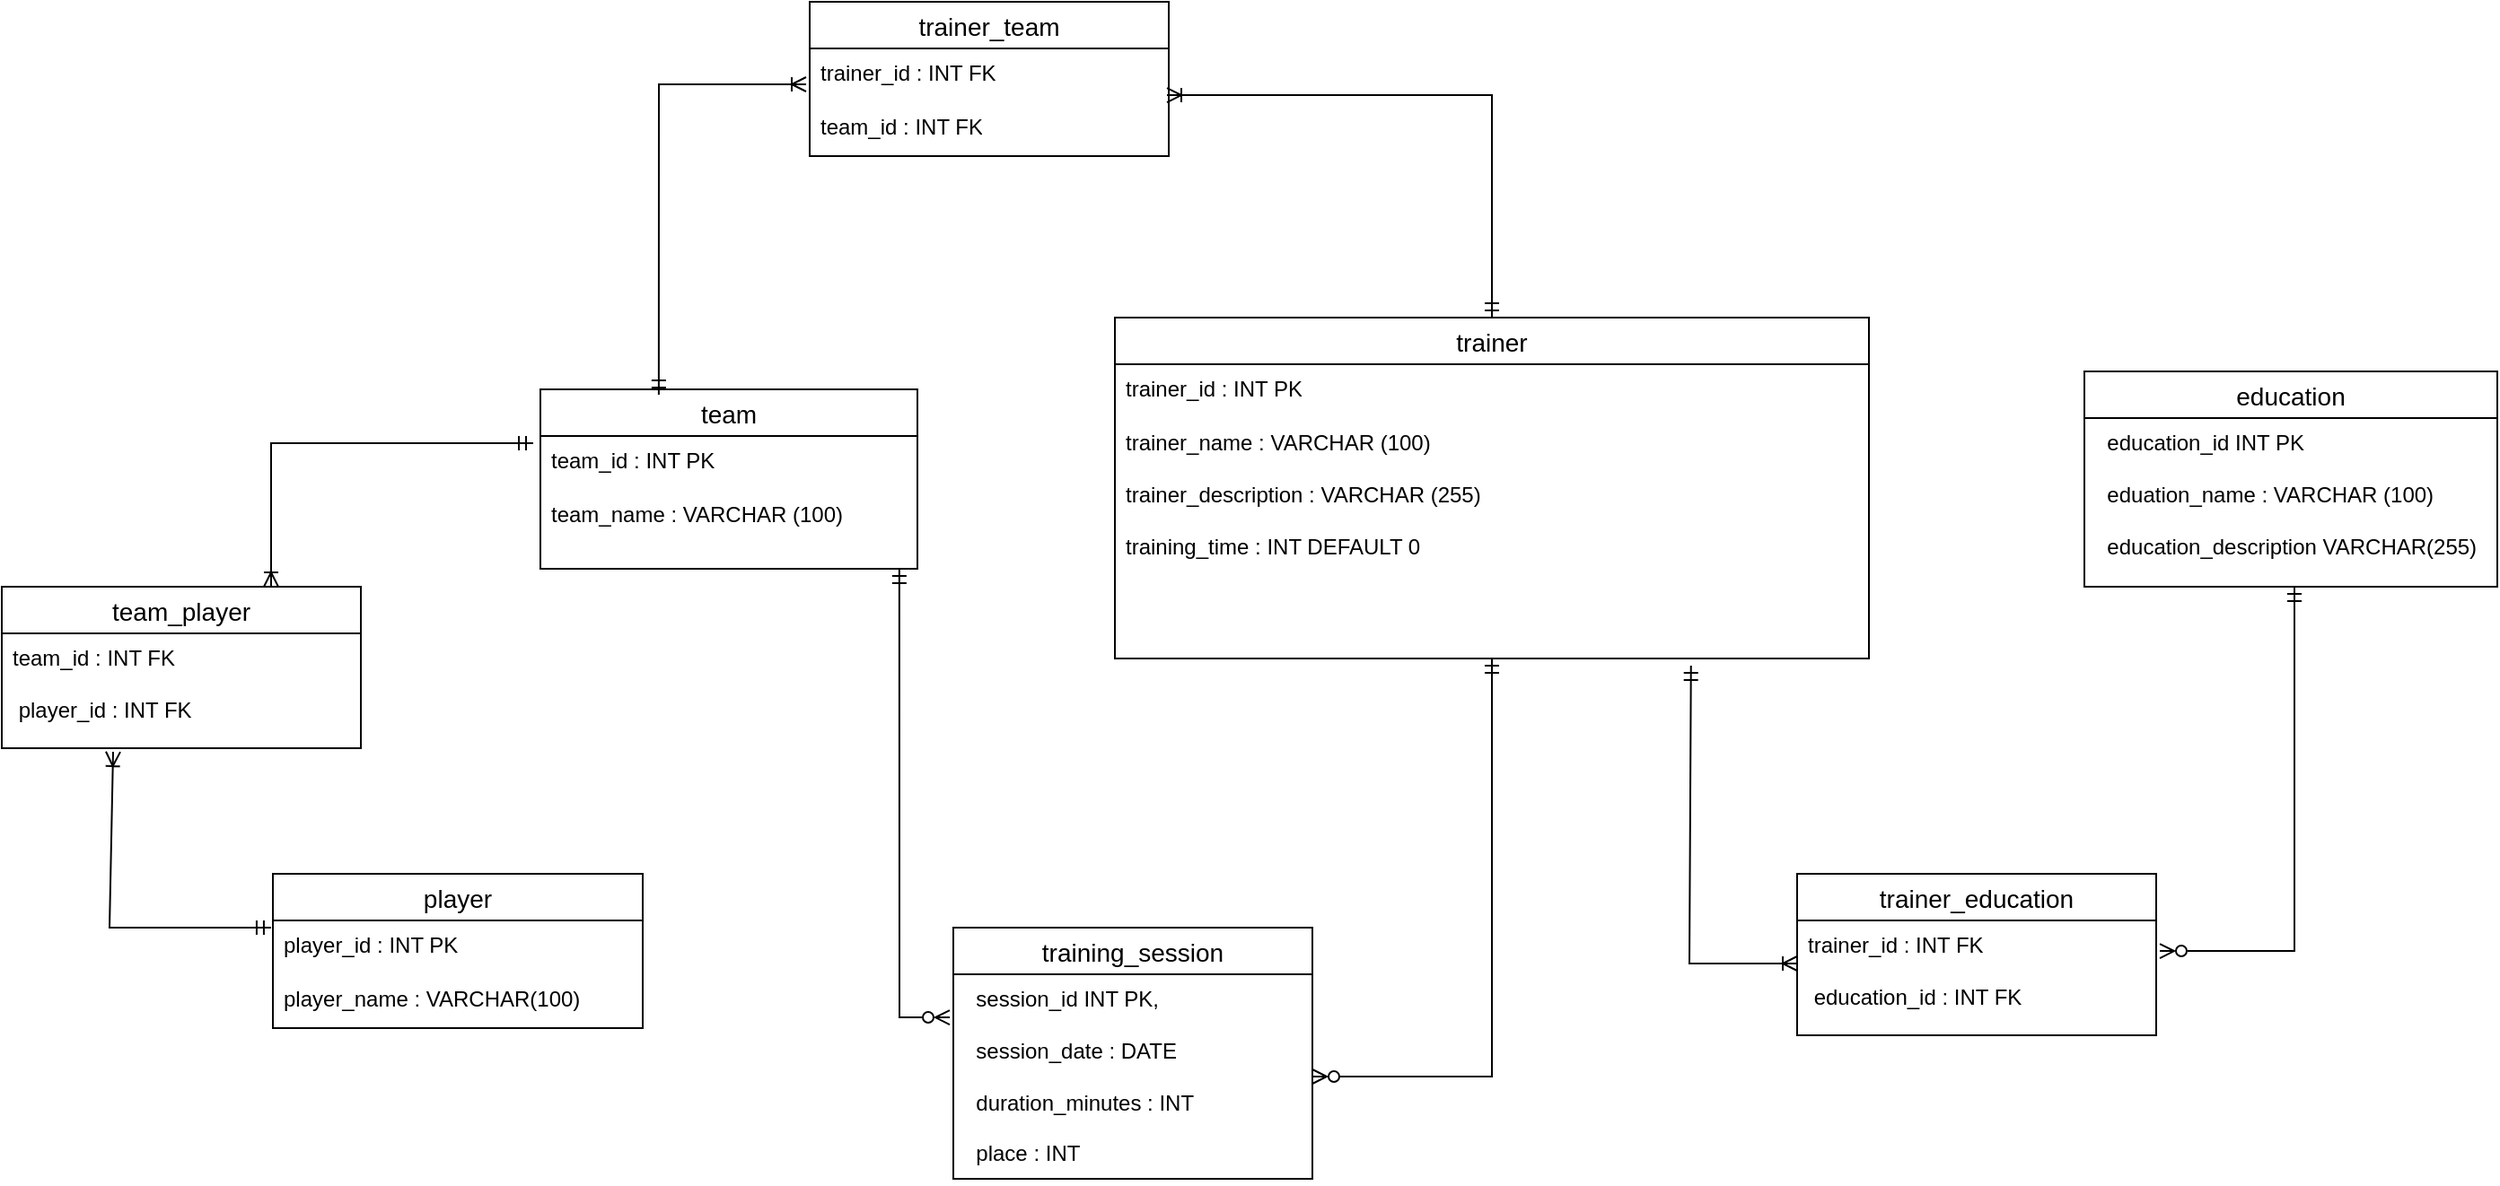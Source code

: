 <mxfile version="27.0.9">
  <diagram name="Page-1" id="3Fqf-u7qn7hlBDjQr0v7">
    <mxGraphModel dx="1412" dy="1996" grid="1" gridSize="10" guides="1" tooltips="1" connect="1" arrows="1" fold="1" page="1" pageScale="1" pageWidth="827" pageHeight="1169" math="0" shadow="0">
      <root>
        <mxCell id="0" />
        <mxCell id="1" parent="0" />
        <mxCell id="g0lhCiEMkt3a0PhIMLpb-1" value="team" style="swimlane;fontStyle=0;childLayout=stackLayout;horizontal=1;startSize=26;horizontalStack=0;resizeParent=1;resizeParentMax=0;resizeLast=0;collapsible=1;marginBottom=0;align=center;fontSize=14;" parent="1" vertex="1">
          <mxGeometry x="460" y="130" width="210" height="100" as="geometry" />
        </mxCell>
        <mxCell id="g0lhCiEMkt3a0PhIMLpb-2" value="team_id : INT PK" style="text;strokeColor=none;fillColor=none;spacingLeft=4;spacingRight=4;overflow=hidden;rotatable=0;points=[[0,0.5],[1,0.5]];portConstraint=eastwest;fontSize=12;whiteSpace=wrap;html=1;" parent="g0lhCiEMkt3a0PhIMLpb-1" vertex="1">
          <mxGeometry y="26" width="210" height="30" as="geometry" />
        </mxCell>
        <mxCell id="g0lhCiEMkt3a0PhIMLpb-3" value="team_name : VARCHAR (100)" style="text;strokeColor=none;fillColor=none;spacingLeft=4;spacingRight=4;overflow=hidden;rotatable=0;points=[[0,0.5],[1,0.5]];portConstraint=eastwest;fontSize=12;whiteSpace=wrap;html=1;" parent="g0lhCiEMkt3a0PhIMLpb-1" vertex="1">
          <mxGeometry y="56" width="210" height="44" as="geometry" />
        </mxCell>
        <mxCell id="g0lhCiEMkt3a0PhIMLpb-5" value="trainer" style="swimlane;fontStyle=0;childLayout=stackLayout;horizontal=1;startSize=26;horizontalStack=0;resizeParent=1;resizeParentMax=0;resizeLast=0;collapsible=1;marginBottom=0;align=center;fontSize=14;" parent="1" vertex="1">
          <mxGeometry x="780" y="90" width="420" height="190" as="geometry" />
        </mxCell>
        <mxCell id="g0lhCiEMkt3a0PhIMLpb-6" value="trainer_id :&amp;nbsp;INT PK" style="text;strokeColor=none;fillColor=none;spacingLeft=4;spacingRight=4;overflow=hidden;rotatable=0;points=[[0,0.5],[1,0.5]];portConstraint=eastwest;fontSize=12;whiteSpace=wrap;html=1;" parent="g0lhCiEMkt3a0PhIMLpb-5" vertex="1">
          <mxGeometry y="26" width="420" height="30" as="geometry" />
        </mxCell>
        <mxCell id="g0lhCiEMkt3a0PhIMLpb-7" value="trainer_name : VARCHAR (100)&lt;div&gt;&lt;br&gt;&lt;/div&gt;&lt;div&gt;&lt;span style=&quot;background-color: transparent; color: light-dark(rgb(0, 0, 0), rgb(255, 255, 255));&quot;&gt;trainer_description : VARCHAR (255)&lt;/span&gt;&lt;/div&gt;&lt;div&gt;&lt;br&gt;&lt;/div&gt;&lt;div&gt;training_time :&amp;nbsp;INT DEFAULT 0&lt;/div&gt;" style="text;strokeColor=none;fillColor=none;spacingLeft=4;spacingRight=4;overflow=hidden;rotatable=0;points=[[0,0.5],[1,0.5]];portConstraint=eastwest;fontSize=12;whiteSpace=wrap;html=1;" parent="g0lhCiEMkt3a0PhIMLpb-5" vertex="1">
          <mxGeometry y="56" width="420" height="134" as="geometry" />
        </mxCell>
        <mxCell id="g0lhCiEMkt3a0PhIMLpb-10" value="player" style="swimlane;fontStyle=0;childLayout=stackLayout;horizontal=1;startSize=26;horizontalStack=0;resizeParent=1;resizeParentMax=0;resizeLast=0;collapsible=1;marginBottom=0;align=center;fontSize=14;" parent="1" vertex="1">
          <mxGeometry x="311" y="400" width="206" height="86" as="geometry" />
        </mxCell>
        <mxCell id="g0lhCiEMkt3a0PhIMLpb-11" value="player_id :&amp;nbsp;INT PK" style="text;strokeColor=none;fillColor=none;spacingLeft=4;spacingRight=4;overflow=hidden;rotatable=0;points=[[0,0.5],[1,0.5]];portConstraint=eastwest;fontSize=12;whiteSpace=wrap;html=1;" parent="g0lhCiEMkt3a0PhIMLpb-10" vertex="1">
          <mxGeometry y="26" width="206" height="30" as="geometry" />
        </mxCell>
        <mxCell id="g0lhCiEMkt3a0PhIMLpb-12" value="player_name :&amp;nbsp;VARCHAR(100)" style="text;strokeColor=none;fillColor=none;spacingLeft=4;spacingRight=4;overflow=hidden;rotatable=0;points=[[0,0.5],[1,0.5]];portConstraint=eastwest;fontSize=12;whiteSpace=wrap;html=1;" parent="g0lhCiEMkt3a0PhIMLpb-10" vertex="1">
          <mxGeometry y="56" width="206" height="30" as="geometry" />
        </mxCell>
        <mxCell id="g0lhCiEMkt3a0PhIMLpb-14" value="training_session" style="swimlane;fontStyle=0;childLayout=stackLayout;horizontal=1;startSize=26;horizontalStack=0;resizeParent=1;resizeParentMax=0;resizeLast=0;collapsible=1;marginBottom=0;align=center;fontSize=14;" parent="1" vertex="1">
          <mxGeometry x="690" y="430" width="200" height="140" as="geometry" />
        </mxCell>
        <mxCell id="g0lhCiEMkt3a0PhIMLpb-15" value="&lt;div&gt;&amp;nbsp; session_id INT PK,&lt;/div&gt;&lt;div&gt;&amp;nbsp;&amp;nbsp;&lt;/div&gt;&lt;div&gt;&amp;nbsp; session_date : DATE&lt;/div&gt;&lt;div&gt;&amp;nbsp;&amp;nbsp;&lt;/div&gt;&lt;div&gt;&amp;nbsp; duration_minutes : INT&lt;/div&gt;&lt;div&gt;&lt;br&gt;&lt;/div&gt;&lt;div&gt;&amp;nbsp; place : INT&amp;nbsp;&lt;/div&gt;" style="text;strokeColor=none;fillColor=none;spacingLeft=4;spacingRight=4;overflow=hidden;rotatable=0;points=[[0,0.5],[1,0.5]];portConstraint=eastwest;fontSize=12;whiteSpace=wrap;html=1;" parent="g0lhCiEMkt3a0PhIMLpb-14" vertex="1">
          <mxGeometry y="26" width="200" height="114" as="geometry" />
        </mxCell>
        <mxCell id="cfAu1PwBLuN2wFAZhIoi-1" value="education" style="swimlane;fontStyle=0;childLayout=stackLayout;horizontal=1;startSize=26;horizontalStack=0;resizeParent=1;resizeParentMax=0;resizeLast=0;collapsible=1;marginBottom=0;align=center;fontSize=14;" vertex="1" parent="1">
          <mxGeometry x="1320" y="120" width="230" height="120" as="geometry" />
        </mxCell>
        <mxCell id="cfAu1PwBLuN2wFAZhIoi-2" value="&lt;div&gt;&amp;nbsp; education_id INT PK&lt;/div&gt;&lt;div&gt;&amp;nbsp;&amp;nbsp;&lt;/div&gt;&lt;div&gt;&amp;nbsp; eduation_name : VARCHAR (100)&lt;/div&gt;&lt;div&gt;&amp;nbsp;&amp;nbsp;&lt;/div&gt;&lt;div&gt;&amp;nbsp; education_description VARCHAR(255)&lt;/div&gt;&lt;div&gt;&lt;br&gt;&lt;/div&gt;" style="text;strokeColor=none;fillColor=none;spacingLeft=4;spacingRight=4;overflow=hidden;rotatable=0;points=[[0,0.5],[1,0.5]];portConstraint=eastwest;fontSize=12;whiteSpace=wrap;html=1;" vertex="1" parent="cfAu1PwBLuN2wFAZhIoi-1">
          <mxGeometry y="26" width="230" height="94" as="geometry" />
        </mxCell>
        <mxCell id="cfAu1PwBLuN2wFAZhIoi-3" value="trainer_education" style="swimlane;fontStyle=0;childLayout=stackLayout;horizontal=1;startSize=26;horizontalStack=0;resizeParent=1;resizeParentMax=0;resizeLast=0;collapsible=1;marginBottom=0;align=center;fontSize=14;" vertex="1" parent="1">
          <mxGeometry x="1160" y="400" width="200" height="90" as="geometry" />
        </mxCell>
        <mxCell id="cfAu1PwBLuN2wFAZhIoi-4" value="&lt;div&gt;&lt;span style=&quot;background-color: transparent; color: light-dark(rgb(0, 0, 0), rgb(255, 255, 255));&quot;&gt;trainer_id : INT FK&amp;nbsp;&lt;/span&gt;&lt;/div&gt;&lt;div&gt;&amp;nbsp;&lt;/div&gt;&lt;div&gt;&amp;nbsp;education_id : INT FK&lt;/div&gt;&lt;div&gt;&lt;br&gt;&lt;/div&gt;" style="text;strokeColor=none;fillColor=none;spacingLeft=4;spacingRight=4;overflow=hidden;rotatable=0;points=[[0,0.5],[1,0.5]];portConstraint=eastwest;fontSize=12;whiteSpace=wrap;html=1;" vertex="1" parent="cfAu1PwBLuN2wFAZhIoi-3">
          <mxGeometry y="26" width="200" height="64" as="geometry" />
        </mxCell>
        <mxCell id="cfAu1PwBLuN2wFAZhIoi-5" value="trainer_team" style="swimlane;fontStyle=0;childLayout=stackLayout;horizontal=1;startSize=26;horizontalStack=0;resizeParent=1;resizeParentMax=0;resizeLast=0;collapsible=1;marginBottom=0;align=center;fontSize=14;" vertex="1" parent="1">
          <mxGeometry x="610" y="-86" width="200" height="86" as="geometry" />
        </mxCell>
        <mxCell id="cfAu1PwBLuN2wFAZhIoi-6" value="trainer_id :&amp;nbsp;INT FK" style="text;strokeColor=none;fillColor=none;spacingLeft=4;spacingRight=4;overflow=hidden;rotatable=0;points=[[0,0.5],[1,0.5]];portConstraint=eastwest;fontSize=12;whiteSpace=wrap;html=1;" vertex="1" parent="cfAu1PwBLuN2wFAZhIoi-5">
          <mxGeometry y="26" width="200" height="30" as="geometry" />
        </mxCell>
        <mxCell id="cfAu1PwBLuN2wFAZhIoi-7" value="team_id : INT FK" style="text;strokeColor=none;fillColor=none;spacingLeft=4;spacingRight=4;overflow=hidden;rotatable=0;points=[[0,0.5],[1,0.5]];portConstraint=eastwest;fontSize=12;whiteSpace=wrap;html=1;" vertex="1" parent="cfAu1PwBLuN2wFAZhIoi-5">
          <mxGeometry y="56" width="200" height="30" as="geometry" />
        </mxCell>
        <mxCell id="cfAu1PwBLuN2wFAZhIoi-11" value="" style="endArrow=ERoneToMany;html=1;rounded=0;startArrow=ERmandOne;startFill=0;endFill=0;exitX=0.314;exitY=0.03;exitDx=0;exitDy=0;exitPerimeter=0;" edge="1" parent="1" source="g0lhCiEMkt3a0PhIMLpb-1">
          <mxGeometry width="50" height="50" relative="1" as="geometry">
            <mxPoint x="590" y="230" as="sourcePoint" />
            <mxPoint x="608" y="-40" as="targetPoint" />
            <Array as="points">
              <mxPoint x="526" y="-40" />
            </Array>
          </mxGeometry>
        </mxCell>
        <mxCell id="cfAu1PwBLuN2wFAZhIoi-13" value="" style="endArrow=ERoneToMany;html=1;rounded=0;entryX=0.995;entryY=0.867;entryDx=0;entryDy=0;entryPerimeter=0;startArrow=ERmandOne;startFill=0;endFill=0;" edge="1" parent="1" source="g0lhCiEMkt3a0PhIMLpb-5" target="cfAu1PwBLuN2wFAZhIoi-6">
          <mxGeometry width="50" height="50" relative="1" as="geometry">
            <mxPoint x="1020" y="270" as="sourcePoint" />
            <mxPoint x="1070" y="220" as="targetPoint" />
            <Array as="points">
              <mxPoint x="990" y="-34" />
            </Array>
          </mxGeometry>
        </mxCell>
        <mxCell id="cfAu1PwBLuN2wFAZhIoi-15" value="" style="endArrow=ERzeroToMany;html=1;rounded=0;exitX=0.952;exitY=1;exitDx=0;exitDy=0;exitPerimeter=0;startArrow=ERmandOne;startFill=0;endFill=0;entryX=-0.01;entryY=0.211;entryDx=0;entryDy=0;entryPerimeter=0;" edge="1" parent="1" source="g0lhCiEMkt3a0PhIMLpb-3" target="g0lhCiEMkt3a0PhIMLpb-15">
          <mxGeometry width="50" height="50" relative="1" as="geometry">
            <mxPoint x="1020" y="270" as="sourcePoint" />
            <mxPoint x="950" y="400" as="targetPoint" />
            <Array as="points">
              <mxPoint x="660" y="480" />
            </Array>
          </mxGeometry>
        </mxCell>
        <mxCell id="cfAu1PwBLuN2wFAZhIoi-17" value="" style="endArrow=ERzeroToMany;html=1;rounded=0;startArrow=ERmandOne;startFill=0;endFill=0;entryX=1;entryY=0.5;entryDx=0;entryDy=0;" edge="1" parent="1" source="g0lhCiEMkt3a0PhIMLpb-7" target="g0lhCiEMkt3a0PhIMLpb-15">
          <mxGeometry width="50" height="50" relative="1" as="geometry">
            <mxPoint x="796" y="240" as="sourcePoint" />
            <mxPoint x="1086" y="410" as="targetPoint" />
            <Array as="points">
              <mxPoint x="990" y="513" />
            </Array>
          </mxGeometry>
        </mxCell>
        <mxCell id="cfAu1PwBLuN2wFAZhIoi-19" value="" style="endArrow=ERoneToMany;html=1;rounded=0;startArrow=ERmandOne;startFill=0;endFill=0;entryX=0;entryY=0.375;entryDx=0;entryDy=0;entryPerimeter=0;exitX=0.764;exitY=1.03;exitDx=0;exitDy=0;exitPerimeter=0;" edge="1" parent="1" source="g0lhCiEMkt3a0PhIMLpb-7" target="cfAu1PwBLuN2wFAZhIoi-4">
          <mxGeometry width="50" height="50" relative="1" as="geometry">
            <mxPoint x="1148" y="280" as="sourcePoint" />
            <mxPoint x="1241" y="451" as="targetPoint" />
            <Array as="points">
              <mxPoint x="1100" y="450" />
            </Array>
          </mxGeometry>
        </mxCell>
        <mxCell id="cfAu1PwBLuN2wFAZhIoi-21" value="" style="endArrow=ERzeroToMany;html=1;rounded=0;entryX=1.01;entryY=0.266;entryDx=0;entryDy=0;entryPerimeter=0;startArrow=ERmandOne;startFill=0;endFill=0;" edge="1" parent="1" target="cfAu1PwBLuN2wFAZhIoi-4">
          <mxGeometry width="50" height="50" relative="1" as="geometry">
            <mxPoint x="1437" y="240" as="sourcePoint" />
            <mxPoint x="1623" y="751" as="targetPoint" />
            <Array as="points">
              <mxPoint x="1437" y="443" />
            </Array>
          </mxGeometry>
        </mxCell>
        <mxCell id="cfAu1PwBLuN2wFAZhIoi-23" value="team_player" style="swimlane;fontStyle=0;childLayout=stackLayout;horizontal=1;startSize=26;horizontalStack=0;resizeParent=1;resizeParentMax=0;resizeLast=0;collapsible=1;marginBottom=0;align=center;fontSize=14;" vertex="1" parent="1">
          <mxGeometry x="160" y="240" width="200" height="90" as="geometry" />
        </mxCell>
        <mxCell id="cfAu1PwBLuN2wFAZhIoi-24" value="&lt;div&gt;&lt;span style=&quot;background-color: transparent; color: light-dark(rgb(0, 0, 0), rgb(255, 255, 255));&quot;&gt;team_id : INT FK&amp;nbsp;&lt;/span&gt;&lt;/div&gt;&lt;div&gt;&amp;nbsp;&lt;/div&gt;&lt;div&gt;&amp;nbsp;player_id : INT FK&lt;/div&gt;&lt;div&gt;&lt;br&gt;&lt;/div&gt;" style="text;strokeColor=none;fillColor=none;spacingLeft=4;spacingRight=4;overflow=hidden;rotatable=0;points=[[0,0.5],[1,0.5]];portConstraint=eastwest;fontSize=12;whiteSpace=wrap;html=1;" vertex="1" parent="cfAu1PwBLuN2wFAZhIoi-23">
          <mxGeometry y="26" width="200" height="64" as="geometry" />
        </mxCell>
        <mxCell id="cfAu1PwBLuN2wFAZhIoi-25" value="" style="endArrow=ERoneToMany;html=1;rounded=0;exitX=-0.019;exitY=0.133;exitDx=0;exitDy=0;exitPerimeter=0;entryX=0.75;entryY=0;entryDx=0;entryDy=0;startArrow=ERmandOne;startFill=0;endFill=0;" edge="1" parent="1" source="g0lhCiEMkt3a0PhIMLpb-2" target="cfAu1PwBLuN2wFAZhIoi-23">
          <mxGeometry width="50" height="50" relative="1" as="geometry">
            <mxPoint x="460" y="186" as="sourcePoint" />
            <mxPoint x="283" y="357" as="targetPoint" />
            <Array as="points">
              <mxPoint x="310" y="160" />
            </Array>
          </mxGeometry>
        </mxCell>
        <mxCell id="cfAu1PwBLuN2wFAZhIoi-26" value="" style="endArrow=ERoneToMany;html=1;rounded=0;exitX=-0.005;exitY=0.133;exitDx=0;exitDy=0;exitPerimeter=0;entryX=0.31;entryY=1.031;entryDx=0;entryDy=0;startArrow=ERmandOne;startFill=0;endFill=0;entryPerimeter=0;" edge="1" parent="1" source="g0lhCiEMkt3a0PhIMLpb-11" target="cfAu1PwBLuN2wFAZhIoi-24">
          <mxGeometry width="50" height="50" relative="1" as="geometry">
            <mxPoint x="300" y="660" as="sourcePoint" />
            <mxPoint x="150" y="720" as="targetPoint" />
            <Array as="points">
              <mxPoint x="220" y="430" />
            </Array>
          </mxGeometry>
        </mxCell>
      </root>
    </mxGraphModel>
  </diagram>
</mxfile>

